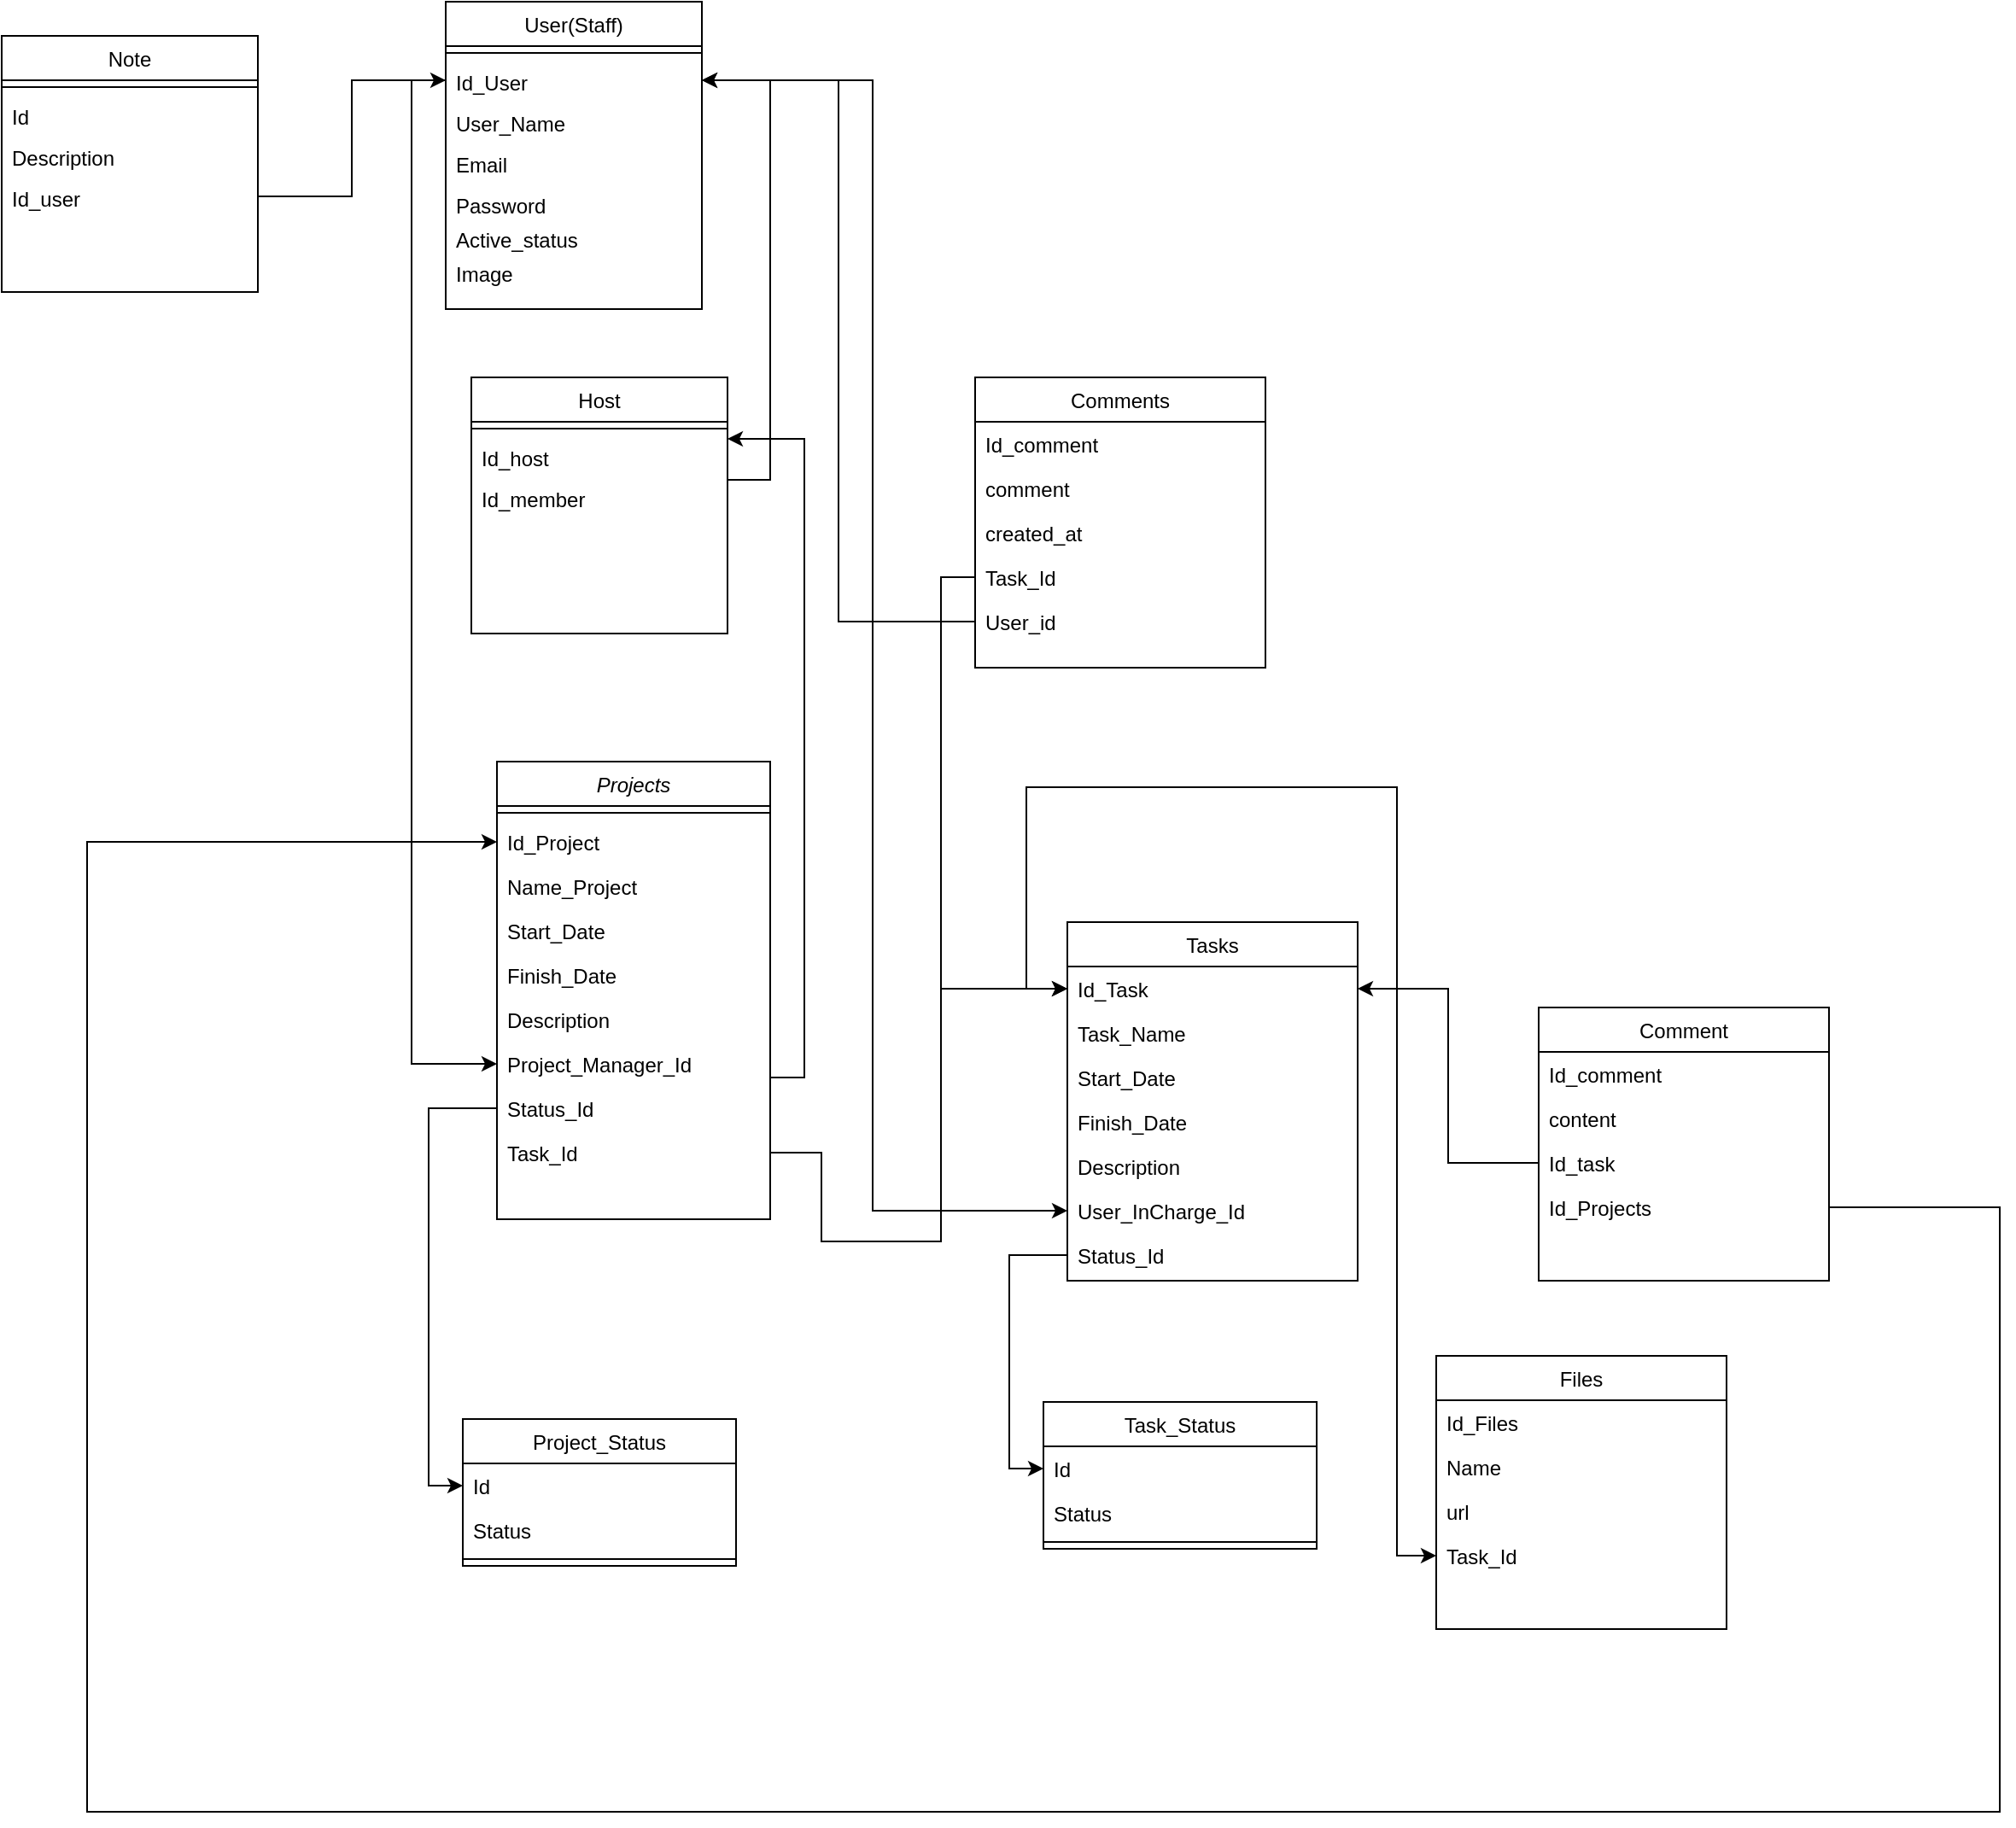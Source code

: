 <mxfile version="21.0.2" type="github">
  <diagram id="C5RBs43oDa-KdzZeNtuy" name="Page-1">
    <mxGraphModel dx="2078" dy="736" grid="1" gridSize="10" guides="1" tooltips="1" connect="1" arrows="1" fold="1" page="1" pageScale="1" pageWidth="827" pageHeight="1169" math="0" shadow="0">
      <root>
        <mxCell id="WIyWlLk6GJQsqaUBKTNV-0" />
        <mxCell id="WIyWlLk6GJQsqaUBKTNV-1" parent="WIyWlLk6GJQsqaUBKTNV-0" />
        <mxCell id="zkfFHV4jXpPFQw0GAbJ--0" value="Projects" style="swimlane;fontStyle=2;align=center;verticalAlign=top;childLayout=stackLayout;horizontal=1;startSize=26;horizontalStack=0;resizeParent=1;resizeLast=0;collapsible=1;marginBottom=0;rounded=0;shadow=0;strokeWidth=1;" parent="WIyWlLk6GJQsqaUBKTNV-1" vertex="1">
          <mxGeometry x="80" y="585" width="160" height="268" as="geometry">
            <mxRectangle x="230" y="140" width="160" height="26" as="alternateBounds" />
          </mxGeometry>
        </mxCell>
        <mxCell id="zkfFHV4jXpPFQw0GAbJ--4" value="" style="line;html=1;strokeWidth=1;align=left;verticalAlign=middle;spacingTop=-1;spacingLeft=3;spacingRight=3;rotatable=0;labelPosition=right;points=[];portConstraint=eastwest;" parent="zkfFHV4jXpPFQw0GAbJ--0" vertex="1">
          <mxGeometry y="26" width="160" height="8" as="geometry" />
        </mxCell>
        <mxCell id="zkfFHV4jXpPFQw0GAbJ--5" value="Id_Project&#xa;" style="text;align=left;verticalAlign=top;spacingLeft=4;spacingRight=4;overflow=hidden;rotatable=0;points=[[0,0.5],[1,0.5]];portConstraint=eastwest;" parent="zkfFHV4jXpPFQw0GAbJ--0" vertex="1">
          <mxGeometry y="34" width="160" height="26" as="geometry" />
        </mxCell>
        <mxCell id="kWdFiJYXS9RgGYIFdmxV-0" value="Name_Project" style="text;align=left;verticalAlign=top;spacingLeft=4;spacingRight=4;overflow=hidden;rotatable=0;points=[[0,0.5],[1,0.5]];portConstraint=eastwest;" parent="zkfFHV4jXpPFQw0GAbJ--0" vertex="1">
          <mxGeometry y="60" width="160" height="26" as="geometry" />
        </mxCell>
        <mxCell id="kWdFiJYXS9RgGYIFdmxV-1" value="Start_Date" style="text;align=left;verticalAlign=top;spacingLeft=4;spacingRight=4;overflow=hidden;rotatable=0;points=[[0,0.5],[1,0.5]];portConstraint=eastwest;" parent="zkfFHV4jXpPFQw0GAbJ--0" vertex="1">
          <mxGeometry y="86" width="160" height="26" as="geometry" />
        </mxCell>
        <mxCell id="kWdFiJYXS9RgGYIFdmxV-4" value="Finish_Date" style="text;align=left;verticalAlign=top;spacingLeft=4;spacingRight=4;overflow=hidden;rotatable=0;points=[[0,0.5],[1,0.5]];portConstraint=eastwest;" parent="zkfFHV4jXpPFQw0GAbJ--0" vertex="1">
          <mxGeometry y="112" width="160" height="26" as="geometry" />
        </mxCell>
        <mxCell id="kWdFiJYXS9RgGYIFdmxV-20" value="Description&#xa;" style="text;align=left;verticalAlign=top;spacingLeft=4;spacingRight=4;overflow=hidden;rotatable=0;points=[[0,0.5],[1,0.5]];portConstraint=eastwest;" parent="zkfFHV4jXpPFQw0GAbJ--0" vertex="1">
          <mxGeometry y="138" width="160" height="26" as="geometry" />
        </mxCell>
        <mxCell id="kWdFiJYXS9RgGYIFdmxV-3" value="Project_Manager_Id&#xa;" style="text;align=left;verticalAlign=top;spacingLeft=4;spacingRight=4;overflow=hidden;rotatable=0;points=[[0,0.5],[1,0.5]];portConstraint=eastwest;" parent="zkfFHV4jXpPFQw0GAbJ--0" vertex="1">
          <mxGeometry y="164" width="160" height="26" as="geometry" />
        </mxCell>
        <mxCell id="kWdFiJYXS9RgGYIFdmxV-11" value="Status_Id" style="text;align=left;verticalAlign=top;spacingLeft=4;spacingRight=4;overflow=hidden;rotatable=0;points=[[0,0.5],[1,0.5]];portConstraint=eastwest;" parent="zkfFHV4jXpPFQw0GAbJ--0" vertex="1">
          <mxGeometry y="190" width="160" height="26" as="geometry" />
        </mxCell>
        <mxCell id="kWdFiJYXS9RgGYIFdmxV-18" value="Task_Id" style="text;align=left;verticalAlign=top;spacingLeft=4;spacingRight=4;overflow=hidden;rotatable=0;points=[[0,0.5],[1,0.5]];portConstraint=eastwest;" parent="zkfFHV4jXpPFQw0GAbJ--0" vertex="1">
          <mxGeometry y="216" width="160" height="26" as="geometry" />
        </mxCell>
        <mxCell id="zkfFHV4jXpPFQw0GAbJ--13" value="User(Staff)&#xa;" style="swimlane;fontStyle=0;align=center;verticalAlign=top;childLayout=stackLayout;horizontal=1;startSize=26;horizontalStack=0;resizeParent=1;resizeLast=0;collapsible=1;marginBottom=0;rounded=0;shadow=0;strokeWidth=1;" parent="WIyWlLk6GJQsqaUBKTNV-1" vertex="1">
          <mxGeometry x="50" y="140" width="150" height="180" as="geometry">
            <mxRectangle x="340" y="380" width="170" height="26" as="alternateBounds" />
          </mxGeometry>
        </mxCell>
        <mxCell id="zkfFHV4jXpPFQw0GAbJ--15" value="" style="line;html=1;strokeWidth=1;align=left;verticalAlign=middle;spacingTop=-1;spacingLeft=3;spacingRight=3;rotatable=0;labelPosition=right;points=[];portConstraint=eastwest;" parent="zkfFHV4jXpPFQw0GAbJ--13" vertex="1">
          <mxGeometry y="26" width="150" height="8" as="geometry" />
        </mxCell>
        <mxCell id="zkfFHV4jXpPFQw0GAbJ--14" value="Id_User" style="text;align=left;verticalAlign=top;spacingLeft=4;spacingRight=4;overflow=hidden;rotatable=0;points=[[0,0.5],[1,0.5]];portConstraint=eastwest;" parent="zkfFHV4jXpPFQw0GAbJ--13" vertex="1">
          <mxGeometry y="34" width="150" height="24" as="geometry" />
        </mxCell>
        <mxCell id="kWdFiJYXS9RgGYIFdmxV-13" value="User_Name" style="text;align=left;verticalAlign=top;spacingLeft=4;spacingRight=4;overflow=hidden;rotatable=0;points=[[0,0.5],[1,0.5]];portConstraint=eastwest;" parent="zkfFHV4jXpPFQw0GAbJ--13" vertex="1">
          <mxGeometry y="58" width="150" height="24" as="geometry" />
        </mxCell>
        <mxCell id="kWdFiJYXS9RgGYIFdmxV-14" value="Email" style="text;align=left;verticalAlign=top;spacingLeft=4;spacingRight=4;overflow=hidden;rotatable=0;points=[[0,0.5],[1,0.5]];portConstraint=eastwest;" parent="zkfFHV4jXpPFQw0GAbJ--13" vertex="1">
          <mxGeometry y="82" width="150" height="24" as="geometry" />
        </mxCell>
        <mxCell id="kWdFiJYXS9RgGYIFdmxV-46" value="Password&#xa;" style="text;align=left;verticalAlign=top;spacingLeft=4;spacingRight=4;overflow=hidden;rotatable=0;points=[[0,0.5],[1,0.5]];portConstraint=eastwest;" parent="zkfFHV4jXpPFQw0GAbJ--13" vertex="1">
          <mxGeometry y="106" width="150" height="20" as="geometry" />
        </mxCell>
        <mxCell id="kWdFiJYXS9RgGYIFdmxV-23" value="Active_status&#xa;" style="text;align=left;verticalAlign=top;spacingLeft=4;spacingRight=4;overflow=hidden;rotatable=0;points=[[0,0.5],[1,0.5]];portConstraint=eastwest;" parent="zkfFHV4jXpPFQw0GAbJ--13" vertex="1">
          <mxGeometry y="126" width="150" height="20" as="geometry" />
        </mxCell>
        <mxCell id="kWdFiJYXS9RgGYIFdmxV-45" value="Image" style="text;align=left;verticalAlign=top;spacingLeft=4;spacingRight=4;overflow=hidden;rotatable=0;points=[[0,0.5],[1,0.5]];portConstraint=eastwest;" parent="zkfFHV4jXpPFQw0GAbJ--13" vertex="1">
          <mxGeometry y="146" width="150" height="20" as="geometry" />
        </mxCell>
        <mxCell id="zkfFHV4jXpPFQw0GAbJ--17" value="Tasks&#xa;" style="swimlane;fontStyle=0;align=center;verticalAlign=top;childLayout=stackLayout;horizontal=1;startSize=26;horizontalStack=0;resizeParent=1;resizeLast=0;collapsible=1;marginBottom=0;rounded=0;shadow=0;strokeWidth=1;" parent="WIyWlLk6GJQsqaUBKTNV-1" vertex="1">
          <mxGeometry x="414" y="679" width="170" height="210" as="geometry">
            <mxRectangle x="550" y="140" width="160" height="26" as="alternateBounds" />
          </mxGeometry>
        </mxCell>
        <mxCell id="zkfFHV4jXpPFQw0GAbJ--18" value="Id_Task&#xa;" style="text;align=left;verticalAlign=top;spacingLeft=4;spacingRight=4;overflow=hidden;rotatable=0;points=[[0,0.5],[1,0.5]];portConstraint=eastwest;" parent="zkfFHV4jXpPFQw0GAbJ--17" vertex="1">
          <mxGeometry y="26" width="170" height="26" as="geometry" />
        </mxCell>
        <mxCell id="zkfFHV4jXpPFQw0GAbJ--19" value="Task_Name" style="text;align=left;verticalAlign=top;spacingLeft=4;spacingRight=4;overflow=hidden;rotatable=0;points=[[0,0.5],[1,0.5]];portConstraint=eastwest;rounded=0;shadow=0;html=0;" parent="zkfFHV4jXpPFQw0GAbJ--17" vertex="1">
          <mxGeometry y="52" width="170" height="26" as="geometry" />
        </mxCell>
        <mxCell id="zkfFHV4jXpPFQw0GAbJ--24" value="Start_Date" style="text;align=left;verticalAlign=top;spacingLeft=4;spacingRight=4;overflow=hidden;rotatable=0;points=[[0,0.5],[1,0.5]];portConstraint=eastwest;" parent="zkfFHV4jXpPFQw0GAbJ--17" vertex="1">
          <mxGeometry y="78" width="170" height="26" as="geometry" />
        </mxCell>
        <mxCell id="zkfFHV4jXpPFQw0GAbJ--25" value="Finish_Date" style="text;align=left;verticalAlign=top;spacingLeft=4;spacingRight=4;overflow=hidden;rotatable=0;points=[[0,0.5],[1,0.5]];portConstraint=eastwest;" parent="zkfFHV4jXpPFQw0GAbJ--17" vertex="1">
          <mxGeometry y="104" width="170" height="26" as="geometry" />
        </mxCell>
        <mxCell id="kWdFiJYXS9RgGYIFdmxV-19" value="Description&#xa;" style="text;align=left;verticalAlign=top;spacingLeft=4;spacingRight=4;overflow=hidden;rotatable=0;points=[[0,0.5],[1,0.5]];portConstraint=eastwest;" parent="zkfFHV4jXpPFQw0GAbJ--17" vertex="1">
          <mxGeometry y="130" width="170" height="26" as="geometry" />
        </mxCell>
        <mxCell id="zkfFHV4jXpPFQw0GAbJ--22" value="User_InCharge_Id" style="text;align=left;verticalAlign=top;spacingLeft=4;spacingRight=4;overflow=hidden;rotatable=0;points=[[0,0.5],[1,0.5]];portConstraint=eastwest;rounded=0;shadow=0;html=0;" parent="zkfFHV4jXpPFQw0GAbJ--17" vertex="1">
          <mxGeometry y="156" width="170" height="26" as="geometry" />
        </mxCell>
        <mxCell id="zkfFHV4jXpPFQw0GAbJ--21" value="Status_Id" style="text;align=left;verticalAlign=top;spacingLeft=4;spacingRight=4;overflow=hidden;rotatable=0;points=[[0,0.5],[1,0.5]];portConstraint=eastwest;rounded=0;shadow=0;html=0;" parent="zkfFHV4jXpPFQw0GAbJ--17" vertex="1">
          <mxGeometry y="182" width="170" height="26" as="geometry" />
        </mxCell>
        <mxCell id="kWdFiJYXS9RgGYIFdmxV-5" value="Project_Status" style="swimlane;fontStyle=0;align=center;verticalAlign=top;childLayout=stackLayout;horizontal=1;startSize=26;horizontalStack=0;resizeParent=1;resizeLast=0;collapsible=1;marginBottom=0;rounded=0;shadow=0;strokeWidth=1;" parent="WIyWlLk6GJQsqaUBKTNV-1" vertex="1">
          <mxGeometry x="60" y="970" width="160" height="86" as="geometry">
            <mxRectangle x="130" y="380" width="160" height="26" as="alternateBounds" />
          </mxGeometry>
        </mxCell>
        <mxCell id="kWdFiJYXS9RgGYIFdmxV-6" value="Id" style="text;align=left;verticalAlign=top;spacingLeft=4;spacingRight=4;overflow=hidden;rotatable=0;points=[[0,0.5],[1,0.5]];portConstraint=eastwest;" parent="kWdFiJYXS9RgGYIFdmxV-5" vertex="1">
          <mxGeometry y="26" width="160" height="26" as="geometry" />
        </mxCell>
        <mxCell id="kWdFiJYXS9RgGYIFdmxV-7" value="Status" style="text;align=left;verticalAlign=top;spacingLeft=4;spacingRight=4;overflow=hidden;rotatable=0;points=[[0,0.5],[1,0.5]];portConstraint=eastwest;rounded=0;shadow=0;html=0;" parent="kWdFiJYXS9RgGYIFdmxV-5" vertex="1">
          <mxGeometry y="52" width="160" height="26" as="geometry" />
        </mxCell>
        <mxCell id="kWdFiJYXS9RgGYIFdmxV-8" value="" style="line;html=1;strokeWidth=1;align=left;verticalAlign=middle;spacingTop=-1;spacingLeft=3;spacingRight=3;rotatable=0;labelPosition=right;points=[];portConstraint=eastwest;" parent="kWdFiJYXS9RgGYIFdmxV-5" vertex="1">
          <mxGeometry y="78" width="160" height="8" as="geometry" />
        </mxCell>
        <mxCell id="kWdFiJYXS9RgGYIFdmxV-79" value="Task_Status" style="swimlane;fontStyle=0;align=center;verticalAlign=top;childLayout=stackLayout;horizontal=1;startSize=26;horizontalStack=0;resizeParent=1;resizeLast=0;collapsible=1;marginBottom=0;rounded=0;shadow=0;strokeWidth=1;" parent="WIyWlLk6GJQsqaUBKTNV-1" vertex="1">
          <mxGeometry x="400" y="960" width="160" height="86" as="geometry">
            <mxRectangle x="130" y="380" width="160" height="26" as="alternateBounds" />
          </mxGeometry>
        </mxCell>
        <mxCell id="kWdFiJYXS9RgGYIFdmxV-80" value="Id" style="text;align=left;verticalAlign=top;spacingLeft=4;spacingRight=4;overflow=hidden;rotatable=0;points=[[0,0.5],[1,0.5]];portConstraint=eastwest;" parent="kWdFiJYXS9RgGYIFdmxV-79" vertex="1">
          <mxGeometry y="26" width="160" height="26" as="geometry" />
        </mxCell>
        <mxCell id="kWdFiJYXS9RgGYIFdmxV-81" value="Status" style="text;align=left;verticalAlign=top;spacingLeft=4;spacingRight=4;overflow=hidden;rotatable=0;points=[[0,0.5],[1,0.5]];portConstraint=eastwest;rounded=0;shadow=0;html=0;" parent="kWdFiJYXS9RgGYIFdmxV-79" vertex="1">
          <mxGeometry y="52" width="160" height="26" as="geometry" />
        </mxCell>
        <mxCell id="kWdFiJYXS9RgGYIFdmxV-82" value="" style="line;html=1;strokeWidth=1;align=left;verticalAlign=middle;spacingTop=-1;spacingLeft=3;spacingRight=3;rotatable=0;labelPosition=right;points=[];portConstraint=eastwest;" parent="kWdFiJYXS9RgGYIFdmxV-79" vertex="1">
          <mxGeometry y="78" width="160" height="8" as="geometry" />
        </mxCell>
        <mxCell id="kWdFiJYXS9RgGYIFdmxV-90" style="edgeStyle=orthogonalEdgeStyle;rounded=0;orthogonalLoop=1;jettySize=auto;html=1;exitX=0;exitY=0.5;exitDx=0;exitDy=0;entryX=0;entryY=0.5;entryDx=0;entryDy=0;" parent="WIyWlLk6GJQsqaUBKTNV-1" source="zkfFHV4jXpPFQw0GAbJ--14" target="kWdFiJYXS9RgGYIFdmxV-3" edge="1">
          <mxGeometry relative="1" as="geometry" />
        </mxCell>
        <mxCell id="kWdFiJYXS9RgGYIFdmxV-91" style="edgeStyle=orthogonalEdgeStyle;rounded=0;orthogonalLoop=1;jettySize=auto;html=1;exitX=1;exitY=0.5;exitDx=0;exitDy=0;" parent="WIyWlLk6GJQsqaUBKTNV-1" source="zkfFHV4jXpPFQw0GAbJ--14" target="zkfFHV4jXpPFQw0GAbJ--22" edge="1">
          <mxGeometry relative="1" as="geometry">
            <Array as="points">
              <mxPoint x="300" y="186" />
              <mxPoint x="300" y="848" />
            </Array>
          </mxGeometry>
        </mxCell>
        <mxCell id="kWdFiJYXS9RgGYIFdmxV-97" style="edgeStyle=orthogonalEdgeStyle;rounded=0;orthogonalLoop=1;jettySize=auto;html=1;exitX=0;exitY=0.5;exitDx=0;exitDy=0;entryX=0;entryY=0.5;entryDx=0;entryDy=0;" parent="WIyWlLk6GJQsqaUBKTNV-1" source="zkfFHV4jXpPFQw0GAbJ--21" target="kWdFiJYXS9RgGYIFdmxV-80" edge="1">
          <mxGeometry relative="1" as="geometry" />
        </mxCell>
        <mxCell id="kWdFiJYXS9RgGYIFdmxV-98" style="edgeStyle=orthogonalEdgeStyle;rounded=0;orthogonalLoop=1;jettySize=auto;html=1;exitX=0;exitY=0.5;exitDx=0;exitDy=0;entryX=0;entryY=0.5;entryDx=0;entryDy=0;" parent="WIyWlLk6GJQsqaUBKTNV-1" source="kWdFiJYXS9RgGYIFdmxV-11" target="kWdFiJYXS9RgGYIFdmxV-6" edge="1">
          <mxGeometry relative="1" as="geometry" />
        </mxCell>
        <mxCell id="kWdFiJYXS9RgGYIFdmxV-100" style="edgeStyle=orthogonalEdgeStyle;rounded=0;orthogonalLoop=1;jettySize=auto;html=1;exitX=1;exitY=0.5;exitDx=0;exitDy=0;entryX=0;entryY=0.5;entryDx=0;entryDy=0;" parent="WIyWlLk6GJQsqaUBKTNV-1" source="kWdFiJYXS9RgGYIFdmxV-18" target="zkfFHV4jXpPFQw0GAbJ--18" edge="1">
          <mxGeometry relative="1" as="geometry">
            <Array as="points">
              <mxPoint x="270" y="866" />
              <mxPoint x="340" y="866" />
              <mxPoint x="340" y="718" />
            </Array>
          </mxGeometry>
        </mxCell>
        <mxCell id="kWdFiJYXS9RgGYIFdmxV-107" value="Comments" style="swimlane;fontStyle=0;align=center;verticalAlign=top;childLayout=stackLayout;horizontal=1;startSize=26;horizontalStack=0;resizeParent=1;resizeLast=0;collapsible=1;marginBottom=0;rounded=0;shadow=0;strokeWidth=1;" parent="WIyWlLk6GJQsqaUBKTNV-1" vertex="1">
          <mxGeometry x="360" y="360" width="170" height="170" as="geometry">
            <mxRectangle x="130" y="380" width="160" height="26" as="alternateBounds" />
          </mxGeometry>
        </mxCell>
        <mxCell id="kWdFiJYXS9RgGYIFdmxV-108" value="Id_comment" style="text;align=left;verticalAlign=top;spacingLeft=4;spacingRight=4;overflow=hidden;rotatable=0;points=[[0,0.5],[1,0.5]];portConstraint=eastwest;" parent="kWdFiJYXS9RgGYIFdmxV-107" vertex="1">
          <mxGeometry y="26" width="170" height="26" as="geometry" />
        </mxCell>
        <mxCell id="kWdFiJYXS9RgGYIFdmxV-112" value="comment" style="text;align=left;verticalAlign=top;spacingLeft=4;spacingRight=4;overflow=hidden;rotatable=0;points=[[0,0.5],[1,0.5]];portConstraint=eastwest;rounded=0;shadow=0;html=0;" parent="kWdFiJYXS9RgGYIFdmxV-107" vertex="1">
          <mxGeometry y="52" width="170" height="26" as="geometry" />
        </mxCell>
        <mxCell id="kWdFiJYXS9RgGYIFdmxV-113" value="created_at" style="text;align=left;verticalAlign=top;spacingLeft=4;spacingRight=4;overflow=hidden;rotatable=0;points=[[0,0.5],[1,0.5]];portConstraint=eastwest;rounded=0;shadow=0;html=0;" parent="kWdFiJYXS9RgGYIFdmxV-107" vertex="1">
          <mxGeometry y="78" width="170" height="26" as="geometry" />
        </mxCell>
        <mxCell id="kWdFiJYXS9RgGYIFdmxV-109" value="Task_Id" style="text;align=left;verticalAlign=top;spacingLeft=4;spacingRight=4;overflow=hidden;rotatable=0;points=[[0,0.5],[1,0.5]];portConstraint=eastwest;rounded=0;shadow=0;html=0;" parent="kWdFiJYXS9RgGYIFdmxV-107" vertex="1">
          <mxGeometry y="104" width="170" height="26" as="geometry" />
        </mxCell>
        <mxCell id="kWdFiJYXS9RgGYIFdmxV-111" value="User_id" style="text;align=left;verticalAlign=top;spacingLeft=4;spacingRight=4;overflow=hidden;rotatable=0;points=[[0,0.5],[1,0.5]];portConstraint=eastwest;rounded=0;shadow=0;html=0;" parent="kWdFiJYXS9RgGYIFdmxV-107" vertex="1">
          <mxGeometry y="130" width="170" height="26" as="geometry" />
        </mxCell>
        <mxCell id="kWdFiJYXS9RgGYIFdmxV-114" style="edgeStyle=orthogonalEdgeStyle;rounded=0;orthogonalLoop=1;jettySize=auto;html=1;exitX=0;exitY=0.5;exitDx=0;exitDy=0;entryX=0;entryY=0.5;entryDx=0;entryDy=0;" parent="WIyWlLk6GJQsqaUBKTNV-1" source="kWdFiJYXS9RgGYIFdmxV-109" target="zkfFHV4jXpPFQw0GAbJ--18" edge="1">
          <mxGeometry relative="1" as="geometry" />
        </mxCell>
        <mxCell id="kWdFiJYXS9RgGYIFdmxV-115" style="edgeStyle=orthogonalEdgeStyle;rounded=0;orthogonalLoop=1;jettySize=auto;html=1;exitX=0;exitY=0.5;exitDx=0;exitDy=0;entryX=1;entryY=0.5;entryDx=0;entryDy=0;" parent="WIyWlLk6GJQsqaUBKTNV-1" source="kWdFiJYXS9RgGYIFdmxV-111" target="zkfFHV4jXpPFQw0GAbJ--14" edge="1">
          <mxGeometry relative="1" as="geometry" />
        </mxCell>
        <mxCell id="kWdFiJYXS9RgGYIFdmxV-116" value="Files" style="swimlane;fontStyle=0;align=center;verticalAlign=top;childLayout=stackLayout;horizontal=1;startSize=26;horizontalStack=0;resizeParent=1;resizeLast=0;collapsible=1;marginBottom=0;rounded=0;shadow=0;strokeWidth=1;" parent="WIyWlLk6GJQsqaUBKTNV-1" vertex="1">
          <mxGeometry x="630" y="933" width="170" height="160" as="geometry">
            <mxRectangle x="130" y="380" width="160" height="26" as="alternateBounds" />
          </mxGeometry>
        </mxCell>
        <mxCell id="kWdFiJYXS9RgGYIFdmxV-117" value="Id_Files" style="text;align=left;verticalAlign=top;spacingLeft=4;spacingRight=4;overflow=hidden;rotatable=0;points=[[0,0.5],[1,0.5]];portConstraint=eastwest;" parent="kWdFiJYXS9RgGYIFdmxV-116" vertex="1">
          <mxGeometry y="26" width="170" height="26" as="geometry" />
        </mxCell>
        <mxCell id="kWdFiJYXS9RgGYIFdmxV-118" value="Name" style="text;align=left;verticalAlign=top;spacingLeft=4;spacingRight=4;overflow=hidden;rotatable=0;points=[[0,0.5],[1,0.5]];portConstraint=eastwest;rounded=0;shadow=0;html=0;" parent="kWdFiJYXS9RgGYIFdmxV-116" vertex="1">
          <mxGeometry y="52" width="170" height="26" as="geometry" />
        </mxCell>
        <mxCell id="kWdFiJYXS9RgGYIFdmxV-120" value="url" style="text;align=left;verticalAlign=top;spacingLeft=4;spacingRight=4;overflow=hidden;rotatable=0;points=[[0,0.5],[1,0.5]];portConstraint=eastwest;rounded=0;shadow=0;html=0;" parent="kWdFiJYXS9RgGYIFdmxV-116" vertex="1">
          <mxGeometry y="78" width="170" height="26" as="geometry" />
        </mxCell>
        <mxCell id="kWdFiJYXS9RgGYIFdmxV-121" value="Task_Id" style="text;align=left;verticalAlign=top;spacingLeft=4;spacingRight=4;overflow=hidden;rotatable=0;points=[[0,0.5],[1,0.5]];portConstraint=eastwest;rounded=0;shadow=0;html=0;" parent="kWdFiJYXS9RgGYIFdmxV-116" vertex="1">
          <mxGeometry y="104" width="170" height="26" as="geometry" />
        </mxCell>
        <mxCell id="kWdFiJYXS9RgGYIFdmxV-122" style="edgeStyle=orthogonalEdgeStyle;rounded=0;orthogonalLoop=1;jettySize=auto;html=1;entryX=0;entryY=0.5;entryDx=0;entryDy=0;" parent="WIyWlLk6GJQsqaUBKTNV-1" source="zkfFHV4jXpPFQw0GAbJ--18" target="kWdFiJYXS9RgGYIFdmxV-121" edge="1">
          <mxGeometry relative="1" as="geometry">
            <Array as="points">
              <mxPoint x="390" y="718" />
              <mxPoint x="390" y="600" />
              <mxPoint x="607" y="600" />
              <mxPoint x="607" y="1050" />
            </Array>
          </mxGeometry>
        </mxCell>
        <mxCell id="hm6MAwaF41pBrZabbjOo-14" value="Note" style="swimlane;fontStyle=0;align=center;verticalAlign=top;childLayout=stackLayout;horizontal=1;startSize=26;horizontalStack=0;resizeParent=1;resizeLast=0;collapsible=1;marginBottom=0;rounded=0;shadow=0;strokeWidth=1;" parent="WIyWlLk6GJQsqaUBKTNV-1" vertex="1">
          <mxGeometry x="-210" y="160" width="150" height="150" as="geometry">
            <mxRectangle x="340" y="380" width="170" height="26" as="alternateBounds" />
          </mxGeometry>
        </mxCell>
        <mxCell id="hm6MAwaF41pBrZabbjOo-15" value="" style="line;html=1;strokeWidth=1;align=left;verticalAlign=middle;spacingTop=-1;spacingLeft=3;spacingRight=3;rotatable=0;labelPosition=right;points=[];portConstraint=eastwest;" parent="hm6MAwaF41pBrZabbjOo-14" vertex="1">
          <mxGeometry y="26" width="150" height="8" as="geometry" />
        </mxCell>
        <mxCell id="hm6MAwaF41pBrZabbjOo-16" value="Id" style="text;align=left;verticalAlign=top;spacingLeft=4;spacingRight=4;overflow=hidden;rotatable=0;points=[[0,0.5],[1,0.5]];portConstraint=eastwest;" parent="hm6MAwaF41pBrZabbjOo-14" vertex="1">
          <mxGeometry y="34" width="150" height="24" as="geometry" />
        </mxCell>
        <mxCell id="hm6MAwaF41pBrZabbjOo-17" value="Description" style="text;align=left;verticalAlign=top;spacingLeft=4;spacingRight=4;overflow=hidden;rotatable=0;points=[[0,0.5],[1,0.5]];portConstraint=eastwest;" parent="hm6MAwaF41pBrZabbjOo-14" vertex="1">
          <mxGeometry y="58" width="150" height="24" as="geometry" />
        </mxCell>
        <mxCell id="hm6MAwaF41pBrZabbjOo-18" value="Id_user" style="text;align=left;verticalAlign=top;spacingLeft=4;spacingRight=4;overflow=hidden;rotatable=0;points=[[0,0.5],[1,0.5]];portConstraint=eastwest;" parent="hm6MAwaF41pBrZabbjOo-14" vertex="1">
          <mxGeometry y="82" width="150" height="24" as="geometry" />
        </mxCell>
        <mxCell id="hm6MAwaF41pBrZabbjOo-23" style="edgeStyle=orthogonalEdgeStyle;rounded=0;orthogonalLoop=1;jettySize=auto;html=1;exitX=1;exitY=0.5;exitDx=0;exitDy=0;entryX=0;entryY=0.5;entryDx=0;entryDy=0;" parent="WIyWlLk6GJQsqaUBKTNV-1" source="hm6MAwaF41pBrZabbjOo-18" target="zkfFHV4jXpPFQw0GAbJ--14" edge="1">
          <mxGeometry relative="1" as="geometry" />
        </mxCell>
        <mxCell id="hm6MAwaF41pBrZabbjOo-24" value="Comment" style="swimlane;fontStyle=0;align=center;verticalAlign=top;childLayout=stackLayout;horizontal=1;startSize=26;horizontalStack=0;resizeParent=1;resizeLast=0;collapsible=1;marginBottom=0;rounded=0;shadow=0;strokeWidth=1;" parent="WIyWlLk6GJQsqaUBKTNV-1" vertex="1">
          <mxGeometry x="690" y="729" width="170" height="160" as="geometry">
            <mxRectangle x="130" y="380" width="160" height="26" as="alternateBounds" />
          </mxGeometry>
        </mxCell>
        <mxCell id="hm6MAwaF41pBrZabbjOo-25" value="Id_comment" style="text;align=left;verticalAlign=top;spacingLeft=4;spacingRight=4;overflow=hidden;rotatable=0;points=[[0,0.5],[1,0.5]];portConstraint=eastwest;" parent="hm6MAwaF41pBrZabbjOo-24" vertex="1">
          <mxGeometry y="26" width="170" height="26" as="geometry" />
        </mxCell>
        <mxCell id="hm6MAwaF41pBrZabbjOo-26" value="content" style="text;align=left;verticalAlign=top;spacingLeft=4;spacingRight=4;overflow=hidden;rotatable=0;points=[[0,0.5],[1,0.5]];portConstraint=eastwest;rounded=0;shadow=0;html=0;" parent="hm6MAwaF41pBrZabbjOo-24" vertex="1">
          <mxGeometry y="52" width="170" height="26" as="geometry" />
        </mxCell>
        <mxCell id="hm6MAwaF41pBrZabbjOo-27" value="Id_task" style="text;align=left;verticalAlign=top;spacingLeft=4;spacingRight=4;overflow=hidden;rotatable=0;points=[[0,0.5],[1,0.5]];portConstraint=eastwest;rounded=0;shadow=0;html=0;" parent="hm6MAwaF41pBrZabbjOo-24" vertex="1">
          <mxGeometry y="78" width="170" height="26" as="geometry" />
        </mxCell>
        <mxCell id="hm6MAwaF41pBrZabbjOo-28" value="Id_Projects" style="text;align=left;verticalAlign=top;spacingLeft=4;spacingRight=4;overflow=hidden;rotatable=0;points=[[0,0.5],[1,0.5]];portConstraint=eastwest;rounded=0;shadow=0;html=0;" parent="hm6MAwaF41pBrZabbjOo-24" vertex="1">
          <mxGeometry y="104" width="170" height="26" as="geometry" />
        </mxCell>
        <mxCell id="hm6MAwaF41pBrZabbjOo-29" style="edgeStyle=orthogonalEdgeStyle;rounded=0;orthogonalLoop=1;jettySize=auto;html=1;exitX=0;exitY=0.5;exitDx=0;exitDy=0;entryX=1;entryY=0.5;entryDx=0;entryDy=0;" parent="WIyWlLk6GJQsqaUBKTNV-1" source="hm6MAwaF41pBrZabbjOo-25" target="zkfFHV4jXpPFQw0GAbJ--18" edge="1">
          <mxGeometry relative="1" as="geometry">
            <Array as="points">
              <mxPoint x="690" y="820" />
              <mxPoint x="637" y="820" />
              <mxPoint x="637" y="718" />
            </Array>
          </mxGeometry>
        </mxCell>
        <mxCell id="hm6MAwaF41pBrZabbjOo-34" style="edgeStyle=orthogonalEdgeStyle;rounded=0;orthogonalLoop=1;jettySize=auto;html=1;exitX=1;exitY=0.5;exitDx=0;exitDy=0;entryX=0;entryY=0.5;entryDx=0;entryDy=0;" parent="WIyWlLk6GJQsqaUBKTNV-1" source="hm6MAwaF41pBrZabbjOo-28" target="zkfFHV4jXpPFQw0GAbJ--5" edge="1">
          <mxGeometry relative="1" as="geometry">
            <mxPoint x="-160" y="1140" as="targetPoint" />
            <Array as="points">
              <mxPoint x="960" y="846" />
              <mxPoint x="960" y="1200" />
              <mxPoint x="-160" y="1200" />
              <mxPoint x="-160" y="632" />
            </Array>
          </mxGeometry>
        </mxCell>
        <mxCell id="xyvddumQIYfflJ3VbPuS-9" style="edgeStyle=orthogonalEdgeStyle;rounded=0;orthogonalLoop=1;jettySize=auto;html=1;entryX=1;entryY=0.5;entryDx=0;entryDy=0;" edge="1" parent="WIyWlLk6GJQsqaUBKTNV-1" source="xyvddumQIYfflJ3VbPuS-3" target="zkfFHV4jXpPFQw0GAbJ--14">
          <mxGeometry relative="1" as="geometry">
            <mxPoint x="250" y="190" as="targetPoint" />
            <Array as="points">
              <mxPoint x="240" y="420" />
              <mxPoint x="240" y="186" />
            </Array>
          </mxGeometry>
        </mxCell>
        <mxCell id="xyvddumQIYfflJ3VbPuS-3" value="Host" style="swimlane;fontStyle=0;align=center;verticalAlign=top;childLayout=stackLayout;horizontal=1;startSize=26;horizontalStack=0;resizeParent=1;resizeLast=0;collapsible=1;marginBottom=0;rounded=0;shadow=0;strokeWidth=1;" vertex="1" parent="WIyWlLk6GJQsqaUBKTNV-1">
          <mxGeometry x="65" y="360" width="150" height="150" as="geometry">
            <mxRectangle x="340" y="380" width="170" height="26" as="alternateBounds" />
          </mxGeometry>
        </mxCell>
        <mxCell id="xyvddumQIYfflJ3VbPuS-4" value="" style="line;html=1;strokeWidth=1;align=left;verticalAlign=middle;spacingTop=-1;spacingLeft=3;spacingRight=3;rotatable=0;labelPosition=right;points=[];portConstraint=eastwest;" vertex="1" parent="xyvddumQIYfflJ3VbPuS-3">
          <mxGeometry y="26" width="150" height="8" as="geometry" />
        </mxCell>
        <mxCell id="xyvddumQIYfflJ3VbPuS-5" value="Id_host" style="text;align=left;verticalAlign=top;spacingLeft=4;spacingRight=4;overflow=hidden;rotatable=0;points=[[0,0.5],[1,0.5]];portConstraint=eastwest;" vertex="1" parent="xyvddumQIYfflJ3VbPuS-3">
          <mxGeometry y="34" width="150" height="24" as="geometry" />
        </mxCell>
        <mxCell id="xyvddumQIYfflJ3VbPuS-6" value="Id_member" style="text;align=left;verticalAlign=top;spacingLeft=4;spacingRight=4;overflow=hidden;rotatable=0;points=[[0,0.5],[1,0.5]];portConstraint=eastwest;" vertex="1" parent="xyvddumQIYfflJ3VbPuS-3">
          <mxGeometry y="58" width="150" height="24" as="geometry" />
        </mxCell>
        <mxCell id="xyvddumQIYfflJ3VbPuS-8" style="edgeStyle=orthogonalEdgeStyle;rounded=0;orthogonalLoop=1;jettySize=auto;html=1;exitX=1;exitY=0.5;exitDx=0;exitDy=0;" edge="1" parent="WIyWlLk6GJQsqaUBKTNV-1" source="kWdFiJYXS9RgGYIFdmxV-3" target="xyvddumQIYfflJ3VbPuS-5">
          <mxGeometry relative="1" as="geometry">
            <Array as="points">
              <mxPoint x="240" y="770" />
              <mxPoint x="260" y="770" />
              <mxPoint x="260" y="396" />
            </Array>
          </mxGeometry>
        </mxCell>
      </root>
    </mxGraphModel>
  </diagram>
</mxfile>

